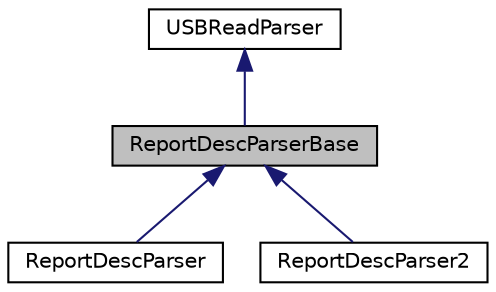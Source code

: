 digraph "ReportDescParserBase"
{
  edge [fontname="Helvetica",fontsize="10",labelfontname="Helvetica",labelfontsize="10"];
  node [fontname="Helvetica",fontsize="10",shape=record];
  Node1 [label="ReportDescParserBase",height=0.2,width=0.4,color="black", fillcolor="grey75", style="filled" fontcolor="black"];
  Node2 -> Node1 [dir="back",color="midnightblue",fontsize="10",style="solid",fontname="Helvetica"];
  Node2 [label="USBReadParser",height=0.2,width=0.4,color="black", fillcolor="white", style="filled",URL="$class_u_s_b_read_parser.html"];
  Node1 -> Node3 [dir="back",color="midnightblue",fontsize="10",style="solid",fontname="Helvetica"];
  Node3 [label="ReportDescParser",height=0.2,width=0.4,color="black", fillcolor="white", style="filled",URL="$class_report_desc_parser.html"];
  Node1 -> Node4 [dir="back",color="midnightblue",fontsize="10",style="solid",fontname="Helvetica"];
  Node4 [label="ReportDescParser2",height=0.2,width=0.4,color="black", fillcolor="white", style="filled",URL="$class_report_desc_parser2.html"];
}
